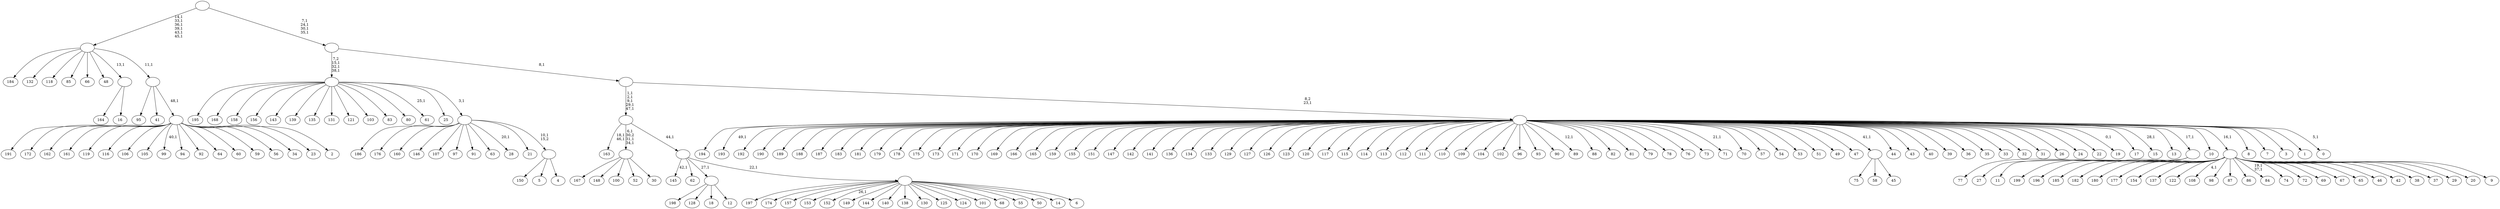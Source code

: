 digraph T {
	250 [label="199"]
	249 [label="198"]
	248 [label="197"]
	247 [label="196"]
	246 [label="195"]
	245 [label="194"]
	244 [label="193"]
	242 [label="192"]
	241 [label="191"]
	240 [label="190"]
	239 [label="189"]
	238 [label="188"]
	237 [label="187"]
	236 [label="186"]
	235 [label="185"]
	234 [label="184"]
	233 [label="183"]
	232 [label="182"]
	231 [label="181"]
	230 [label="180"]
	229 [label="179"]
	228 [label="178"]
	227 [label="177"]
	226 [label="176"]
	225 [label="175"]
	224 [label="174"]
	223 [label="173"]
	222 [label="172"]
	221 [label="171"]
	220 [label="170"]
	219 [label="169"]
	218 [label="168"]
	217 [label="167"]
	216 [label="166"]
	215 [label="165"]
	214 [label="164"]
	213 [label="163"]
	210 [label="162"]
	209 [label="161"]
	208 [label="160"]
	207 [label="159"]
	206 [label="158"]
	205 [label="157"]
	204 [label="156"]
	203 [label="155"]
	202 [label="154"]
	201 [label="153"]
	200 [label="152"]
	198 [label="151"]
	197 [label="150"]
	196 [label="149"]
	195 [label="148"]
	194 [label="147"]
	193 [label="146"]
	192 [label="145"]
	190 [label="144"]
	189 [label="143"]
	188 [label="142"]
	187 [label="141"]
	186 [label="140"]
	185 [label="139"]
	184 [label="138"]
	183 [label="137"]
	182 [label="136"]
	181 [label="135"]
	180 [label="134"]
	179 [label="133"]
	178 [label="132"]
	177 [label="131"]
	176 [label="130"]
	175 [label="129"]
	174 [label="128"]
	173 [label="127"]
	172 [label="126"]
	171 [label="125"]
	170 [label="124"]
	169 [label="123"]
	168 [label="122"]
	167 [label="121"]
	166 [label="120"]
	165 [label="119"]
	164 [label="118"]
	163 [label="117"]
	162 [label="116"]
	161 [label="115"]
	160 [label="114"]
	159 [label="113"]
	158 [label="112"]
	157 [label="111"]
	156 [label="110"]
	155 [label="109"]
	154 [label="108"]
	152 [label="107"]
	151 [label="106"]
	150 [label="105"]
	149 [label="104"]
	148 [label="103"]
	147 [label="102"]
	146 [label="101"]
	145 [label="100"]
	144 [label="99"]
	142 [label="98"]
	141 [label="97"]
	140 [label="96"]
	139 [label="95"]
	138 [label="94"]
	137 [label="93"]
	136 [label="92"]
	135 [label="91"]
	134 [label="90"]
	133 [label="89"]
	131 [label="88"]
	130 [label="87"]
	129 [label="86"]
	128 [label="85"]
	127 [label="84"]
	124 [label="83"]
	123 [label="82"]
	122 [label="81"]
	121 [label="80"]
	120 [label="79"]
	119 [label="78"]
	118 [label="77"]
	117 [label="76"]
	116 [label="75"]
	115 [label="74"]
	114 [label="73"]
	113 [label="72"]
	112 [label="71"]
	110 [label="70"]
	109 [label="69"]
	108 [label="68"]
	107 [label="67"]
	106 [label="66"]
	105 [label="65"]
	104 [label="64"]
	103 [label="63"]
	102 [label="62"]
	101 [label="61"]
	99 [label="60"]
	98 [label="59"]
	97 [label="58"]
	96 [label="57"]
	95 [label="56"]
	94 [label="55"]
	93 [label="54"]
	92 [label="53"]
	91 [label="52"]
	90 [label="51"]
	89 [label="50"]
	88 [label="49"]
	87 [label="48"]
	86 [label="47"]
	85 [label="46"]
	84 [label="45"]
	83 [label=""]
	82 [label="44"]
	81 [label="43"]
	80 [label="42"]
	79 [label="41"]
	78 [label="40"]
	77 [label="39"]
	76 [label="38"]
	75 [label="37"]
	74 [label="36"]
	73 [label="35"]
	72 [label="34"]
	71 [label="33"]
	70 [label="32"]
	69 [label="31"]
	68 [label="30"]
	67 [label=""]
	64 [label="29"]
	63 [label="28"]
	61 [label="27"]
	60 [label="26"]
	59 [label="25"]
	58 [label="24"]
	57 [label="23"]
	56 [label="22"]
	55 [label="21"]
	54 [label="20"]
	53 [label="19"]
	51 [label="18"]
	50 [label="17"]
	49 [label="16"]
	48 [label=""]
	47 [label="15"]
	45 [label="14"]
	44 [label="13"]
	43 [label="12"]
	42 [label=""]
	41 [label="11"]
	40 [label=""]
	39 [label="10"]
	38 [label="9"]
	37 [label=""]
	36 [label="8"]
	35 [label="7"]
	34 [label="6"]
	33 [label=""]
	32 [label=""]
	31 [label=""]
	26 [label="5"]
	25 [label="4"]
	24 [label=""]
	23 [label=""]
	22 [label=""]
	19 [label="3"]
	18 [label="2"]
	17 [label=""]
	16 [label=""]
	15 [label=""]
	9 [label="1"]
	8 [label="0"]
	6 [label=""]
	5 [label=""]
	4 [label=""]
	0 [label=""]
	83 -> 116 [label=""]
	83 -> 97 [label=""]
	83 -> 84 [label=""]
	67 -> 217 [label=""]
	67 -> 195 [label=""]
	67 -> 145 [label=""]
	67 -> 91 [label=""]
	67 -> 68 [label=""]
	48 -> 214 [label=""]
	48 -> 49 [label=""]
	42 -> 249 [label=""]
	42 -> 174 [label=""]
	42 -> 51 [label=""]
	42 -> 43 [label=""]
	40 -> 118 [label=""]
	40 -> 61 [label=""]
	40 -> 41 [label=""]
	37 -> 127 [label="19,1\n37,1"]
	37 -> 154 [label="4,1"]
	37 -> 250 [label=""]
	37 -> 247 [label=""]
	37 -> 235 [label=""]
	37 -> 232 [label=""]
	37 -> 230 [label=""]
	37 -> 227 [label=""]
	37 -> 202 [label=""]
	37 -> 183 [label=""]
	37 -> 168 [label=""]
	37 -> 142 [label=""]
	37 -> 130 [label=""]
	37 -> 129 [label=""]
	37 -> 115 [label=""]
	37 -> 113 [label=""]
	37 -> 109 [label=""]
	37 -> 107 [label=""]
	37 -> 105 [label=""]
	37 -> 85 [label=""]
	37 -> 80 [label=""]
	37 -> 76 [label=""]
	37 -> 75 [label=""]
	37 -> 64 [label=""]
	37 -> 54 [label=""]
	37 -> 38 [label=""]
	33 -> 200 [label="26,1"]
	33 -> 248 [label=""]
	33 -> 224 [label=""]
	33 -> 205 [label=""]
	33 -> 201 [label=""]
	33 -> 196 [label=""]
	33 -> 190 [label=""]
	33 -> 186 [label=""]
	33 -> 184 [label=""]
	33 -> 176 [label=""]
	33 -> 171 [label=""]
	33 -> 170 [label=""]
	33 -> 146 [label=""]
	33 -> 108 [label=""]
	33 -> 94 [label=""]
	33 -> 89 [label=""]
	33 -> 45 [label=""]
	33 -> 34 [label=""]
	32 -> 192 [label="42,1"]
	32 -> 102 [label=""]
	32 -> 42 [label="27,1"]
	32 -> 33 [label="22,1"]
	31 -> 67 [label="6,1\n30,2\n31,1\n34,1"]
	31 -> 213 [label="18,1\n46,1"]
	31 -> 32 [label="44,1"]
	24 -> 197 [label=""]
	24 -> 26 [label=""]
	24 -> 25 [label=""]
	23 -> 63 [label="20,1"]
	23 -> 236 [label=""]
	23 -> 226 [label=""]
	23 -> 208 [label=""]
	23 -> 193 [label=""]
	23 -> 152 [label=""]
	23 -> 141 [label=""]
	23 -> 135 [label=""]
	23 -> 103 [label=""]
	23 -> 55 [label=""]
	23 -> 24 [label="10,1\n15,2"]
	22 -> 101 [label="25,1"]
	22 -> 246 [label=""]
	22 -> 218 [label=""]
	22 -> 206 [label=""]
	22 -> 204 [label=""]
	22 -> 189 [label=""]
	22 -> 185 [label=""]
	22 -> 181 [label=""]
	22 -> 177 [label=""]
	22 -> 167 [label=""]
	22 -> 148 [label=""]
	22 -> 124 [label=""]
	22 -> 121 [label=""]
	22 -> 59 [label=""]
	22 -> 23 [label="3,1"]
	17 -> 144 [label="40,1"]
	17 -> 241 [label=""]
	17 -> 222 [label=""]
	17 -> 210 [label=""]
	17 -> 209 [label=""]
	17 -> 165 [label=""]
	17 -> 162 [label=""]
	17 -> 151 [label=""]
	17 -> 150 [label=""]
	17 -> 138 [label=""]
	17 -> 136 [label=""]
	17 -> 104 [label=""]
	17 -> 99 [label=""]
	17 -> 98 [label=""]
	17 -> 95 [label=""]
	17 -> 72 [label=""]
	17 -> 57 [label=""]
	17 -> 18 [label=""]
	16 -> 139 [label=""]
	16 -> 79 [label=""]
	16 -> 17 [label="48,1"]
	15 -> 234 [label=""]
	15 -> 178 [label=""]
	15 -> 164 [label=""]
	15 -> 128 [label=""]
	15 -> 106 [label=""]
	15 -> 87 [label=""]
	15 -> 48 [label="13,1"]
	15 -> 16 [label="11,1"]
	6 -> 8 [label="5,1"]
	6 -> 47 [label="28,1"]
	6 -> 53 [label="0,1"]
	6 -> 112 [label="21,1"]
	6 -> 133 [label="12,1"]
	6 -> 244 [label="49,1"]
	6 -> 245 [label=""]
	6 -> 242 [label=""]
	6 -> 240 [label=""]
	6 -> 239 [label=""]
	6 -> 238 [label=""]
	6 -> 237 [label=""]
	6 -> 233 [label=""]
	6 -> 231 [label=""]
	6 -> 229 [label=""]
	6 -> 228 [label=""]
	6 -> 225 [label=""]
	6 -> 223 [label=""]
	6 -> 221 [label=""]
	6 -> 220 [label=""]
	6 -> 219 [label=""]
	6 -> 216 [label=""]
	6 -> 215 [label=""]
	6 -> 207 [label=""]
	6 -> 203 [label=""]
	6 -> 198 [label=""]
	6 -> 194 [label=""]
	6 -> 188 [label=""]
	6 -> 187 [label=""]
	6 -> 182 [label=""]
	6 -> 180 [label=""]
	6 -> 179 [label=""]
	6 -> 175 [label=""]
	6 -> 173 [label=""]
	6 -> 172 [label=""]
	6 -> 169 [label=""]
	6 -> 166 [label=""]
	6 -> 163 [label=""]
	6 -> 161 [label=""]
	6 -> 160 [label=""]
	6 -> 159 [label=""]
	6 -> 158 [label=""]
	6 -> 157 [label=""]
	6 -> 156 [label=""]
	6 -> 155 [label=""]
	6 -> 149 [label=""]
	6 -> 147 [label=""]
	6 -> 140 [label=""]
	6 -> 137 [label=""]
	6 -> 134 [label=""]
	6 -> 131 [label=""]
	6 -> 123 [label=""]
	6 -> 122 [label=""]
	6 -> 120 [label=""]
	6 -> 119 [label=""]
	6 -> 117 [label=""]
	6 -> 114 [label=""]
	6 -> 110 [label=""]
	6 -> 96 [label=""]
	6 -> 93 [label=""]
	6 -> 92 [label=""]
	6 -> 90 [label=""]
	6 -> 88 [label=""]
	6 -> 86 [label=""]
	6 -> 83 [label="41,1"]
	6 -> 82 [label=""]
	6 -> 81 [label=""]
	6 -> 78 [label=""]
	6 -> 77 [label=""]
	6 -> 74 [label=""]
	6 -> 73 [label=""]
	6 -> 71 [label=""]
	6 -> 70 [label=""]
	6 -> 69 [label=""]
	6 -> 60 [label=""]
	6 -> 58 [label=""]
	6 -> 56 [label=""]
	6 -> 50 [label=""]
	6 -> 44 [label=""]
	6 -> 40 [label="17,1"]
	6 -> 39 [label=""]
	6 -> 37 [label="16,1"]
	6 -> 36 [label=""]
	6 -> 35 [label=""]
	6 -> 19 [label=""]
	6 -> 9 [label=""]
	5 -> 31 [label="1,1\n2,1\n9,1\n29,1\n47,1"]
	5 -> 6 [label="8,2\n23,1"]
	4 -> 22 [label="7,2\n15,1\n32,1\n38,1"]
	4 -> 5 [label="8,1"]
	0 -> 4 [label="7,1\n24,1\n30,1\n35,1"]
	0 -> 15 [label="14,1\n33,1\n36,1\n39,1\n43,1\n45,1"]
}
